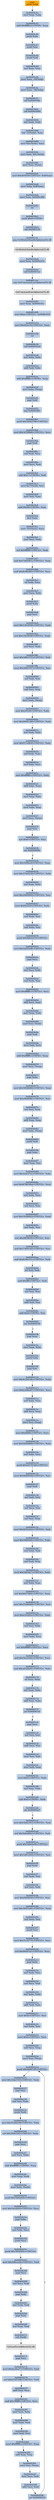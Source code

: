 digraph G {
node[shape=rectangle,style=filled,fillcolor=lightsteelblue,color=lightsteelblue]
bgcolor="transparent"
a0x00409c40pushl_ebp[label="start\npushl %ebp",fillcolor="orange",color="lightgrey"];
a0x00409c41movl_esp_ebp[label="0x00409c41\nmovl %esp, %ebp"];
a0x00409c43addl_0xffffffc4UINT8_esp[label="0x00409c43\naddl $0xffffffc4<UINT8>, %esp"];
a0x00409c46pushl_ebx[label="0x00409c46\npushl %ebx"];
a0x00409c47pushl_esi[label="0x00409c47\npushl %esi"];
a0x00409c48pushl_edi[label="0x00409c48\npushl %edi"];
a0x00409c49xorl_eax_eax[label="0x00409c49\nxorl %eax, %eax"];
a0x00409c4bmovl_eax__16ebp_[label="0x00409c4b\nmovl %eax, -16(%ebp)"];
a0x00409c4emovl_eax__36ebp_[label="0x00409c4e\nmovl %eax, -36(%ebp)"];
a0x00409c51call_0x004030dc[label="0x00409c51\ncall 0x004030dc"];
a0x004030dccall_0x00403094[label="0x004030dc\ncall 0x00403094"];
a0x00403094xorl_edx_edx[label="0x00403094\nxorl %edx, %edx"];
a0x00403096leal__12ebp__eax[label="0x00403096\nleal -12(%ebp), %eax"];
a0x00403099movl_fs_edx__ecx[label="0x00403099\nmovl %fs:(%edx), %ecx"];
a0x0040309cmovl_eax_fs_edx_[label="0x0040309c\nmovl %eax, %fs:(%edx)"];
a0x0040309fmovl_ecx_eax_[label="0x0040309f\nmovl %ecx, (%eax)"];
a0x004030a1movl_0x403018UINT32_0x4eax_[label="0x004030a1\nmovl $0x403018<UINT32>, 0x4(%eax)"];
a0x004030a8movl_ebp_0x8eax_[label="0x004030a8\nmovl %ebp, 0x8(%eax)"];
a0x004030abmovl_eax_0x0040c488[label="0x004030ab\nmovl %eax, 0x0040c488"];
a0x004030b1ret[label="0x004030b1\nret"];
a0x004030e1pushl_0x0UINT8[label="0x004030e1\npushl $0x0<UINT8>"];
a0x004030e3call_0x004011fc[label="0x004030e3\ncall 0x004011fc"];
a0x004011fcjmp_GetModuleHandleA_kernel32_dll[label="0x004011fc\njmp GetModuleHandleA@kernel32.dll"];
GetModuleHandleA_kernel32_dll[label="GetModuleHandleA@kernel32.dll",fillcolor="lightgrey",color="lightgrey"];
a0x004030e8movl_eax_0x0040c014[label="0x004030e8\nmovl %eax, 0x0040c014"];
a0x004030eecall_0x004011ec[label="0x004030ee\ncall 0x004011ec"];
a0x004011ecjmp_GetCommandLineA_kernel32_dll[label="0x004011ec\njmp GetCommandLineA@kernel32.dll"];
GetCommandLineA_kernel32_dll[label="GetCommandLineA@kernel32.dll",fillcolor="lightgrey",color="lightgrey"];
a0x004030f3movl_eax_0x0040c01c[label="0x004030f3\nmovl %eax, 0x0040c01c"];
a0x004030f9movl_0xaUINT32_0x0040c018[label="0x004030f9\nmovl $0xa<UINT32>, 0x0040c018"];
a0x00403103movl_0x402e34UINT32_eax[label="0x00403103\nmovl $0x402e34<UINT32>, %eax"];
a0x00403108ret[label="0x00403108\nret"];
a0x00409c56call_0x004042e8[label="0x00409c56\ncall 0x004042e8"];
a0x004042e8xorl_ebx_ebx[label="0x004042e8\nxorl %ebx, %ebx"];
a0x004042eaaddl_edi_ebx[label="0x004042ea\naddl %edi, %ebx"];
a0x004042ecaddl_0xfffffffcUINT8_esp[label="0x004042ec\naddl $0xfffffffc<UINT8>, %esp"];
a0x004042efmovl_ebx_esp_[label="0x004042ef\nmovl %ebx, (%esp)"];
a0x004042f2popl_edi[label="0x004042f2\npopl %edi"];
a0x004042f3jmp_0x00403fb1[label="0x004042f3\njmp 0x00403fb1"];
a0x00403fb1pushl_0x3d302706UINT32[label="0x00403fb1\npushl $0x3d302706<UINT32>"];
a0x00403fb6movl_0x3d70f686UINT32_ecx[label="0x00403fb6\nmovl $0x3d70f686<UINT32>, %ecx"];
a0x00403fbbpopl_edi[label="0x00403fbb\npopl %edi"];
a0x00403fbcxorl_edi_ecx[label="0x00403fbc\nxorl %edi, %ecx"];
a0x00403fbemovl_ecx_edi[label="0x00403fbe\nmovl %ecx, %edi"];
a0x00403fc0subl_0x17UINT8_edi[label="0x00403fc0\nsubl $0x17<UINT8>, %edi"];
a0x00403fc3movl_0x17edi__esi[label="0x00403fc3\nmovl 0x17(%edi), %esi"];
a0x00403fc6movl_esi_eax[label="0x00403fc6\nmovl %esi, %eax"];
a0x00403fc8addl_0x66UINT8_eax[label="0x00403fc8\naddl $0x66<UINT8>, %eax"];
a0x00403fcbdecl_eax[label="0x00403fcb\ndecl %eax"];
a0x00403fccmovl__101eax__ecx[label="0x00403fcc\nmovl -101(%eax), %ecx"];
a0x00403fcfmovl_ecx_edx[label="0x00403fcf\nmovl %ecx, %edx"];
a0x00403fd1xorl_0xffffffffUINT32_edx[label="0x00403fd1\nxorl $0xffffffff<UINT32>, %edx"];
a0x00403fd7andl_0x7369397cUINT32_edx[label="0x00403fd7\nandl $0x7369397c<UINT32>, %edx"];
a0x00403fddandl_0x8c96c683UINT32_ecx[label="0x00403fdd\nandl $0x8c96c683<UINT32>, %ecx"];
a0x00403fe3orl_edx_ecx[label="0x00403fe3\norl %edx, %ecx"];
a0x00403fe5movl_ecx_ebx[label="0x00403fe5\nmovl %ecx, %ebx"];
a0x00403fe7pushl_ebx[label="0x00403fe7\npushl %ebx"];
a0x00403fe8popl_ecx[label="0x00403fe8\npopl %ecx"];
a0x00403fe9movl_0x13b1f058UINT32_edx[label="0x00403fe9\nmovl $0x13b1f058<UINT32>, %edx"];
a0x00403feexorl_0x13b1f058UINT32_edx[label="0x00403fee\nxorl $0x13b1f058<UINT32>, %edx"];
a0x00403ff4xorl_ecx_edx[label="0x00403ff4\nxorl %ecx, %edx"];
a0x00403ff6movl_0x3d8237f3UINT32_edi[label="0x00403ff6\nmovl $0x3d8237f3<UINT32>, %edi"];
a0x00403ffbmovl_0x3d8237f7UINT32_esi[label="0x00403ffb\nmovl $0x3d8237f7<UINT32>, %esi"];
a0x00404000xorl_edi_esi[label="0x00404000\nxorl %edi, %esi"];
a0x00404002subl_esi_esp[label="0x00404002\nsubl %esi, %esp"];
a0x00404004movl_edx_esp_[label="0x00404004\nmovl %edx, (%esp)"];
a0x00404007movl_0x20140UINT32_ebx[label="0x00404007\nmovl $0x20140<UINT32>, %ebx"];
a0x0040400cmovl_0x69401c88UINT32_edx[label="0x0040400c\nmovl $0x69401c88<UINT32>, %edx"];
a0x00404011xorl_edx_ebx[label="0x00404011\nxorl %edx, %ebx"];
a0x00404013movl_0x917edb3fUINT32_edx[label="0x00404013\nmovl $0x917edb3f<UINT32>, %edx"];
a0x00404018xorl_edx_ebx[label="0x00404018\nxorl %edx, %ebx"];
a0x0040401axorl_ebx_ecx[label="0x0040401a\nxorl %ebx, %ecx"];
a0x0040401cmovl_0xfffffffcUINT32_ebx[label="0x0040401c\nmovl $0xfffffffc<UINT32>, %ebx"];
a0x00404021addl_ebx_esp[label="0x00404021\naddl %ebx, %esp"];
a0x00404023movl_esp_ebx[label="0x00404023\nmovl %esp, %ebx"];
a0x00404025movl_ebx_eax[label="0x00404025\nmovl %ebx, %eax"];
a0x00404027movl_ecx_eax_[label="0x00404027\nmovl %ecx, (%eax)"];
a0x00404029popl_esi[label="0x00404029\npopl %esi"];
a0x0040402axorl_0x0UINT32_esi[label="0x0040402a\nxorl $0x0<UINT32>, %esi"];
a0x00404030jne_0x0040406a[label="0x00404030\njne 0x0040406a"];
a0x00404036movl_0x3289cedUINT32_eax[label="0x00404036\nmovl $0x3289ced<UINT32>, %eax"];
a0x0040403bmovl_0x374e0258UINT32_ebx[label="0x0040403b\nmovl $0x374e0258<UINT32>, %ebx"];
a0x00404040xorl_eax_ebx[label="0x00404040\nxorl %eax, %ebx"];
a0x00404042movl_0x24000002UINT32_esi[label="0x00404042\nmovl $0x24000002<UINT32>, %esi"];
a0x00404047movl_0xf5e250UINT32_edx[label="0x00404047\nmovl $0xf5e250<UINT32>, %edx"];
a0x0040404cxorl_edx_esi[label="0x0040404c\nxorl %edx, %esi"];
a0x0040404exorl_ebx_esi[label="0x0040404e\nxorl %ebx, %esi"];
a0x00404050pushl_0x4db3221fUINT32[label="0x00404050\npushl $0x4db3221f<UINT32>"];
a0x00404055movl_0x5d205ef8UINT32_edx[label="0x00404055\nmovl $0x5d205ef8<UINT32>, %edx"];
a0x0040405apopl_ecx[label="0x0040405a\npopl %ecx"];
a0x0040405bxorl_ecx_edx[label="0x0040405b\nxorl %ecx, %edx"];
a0x0040405dxorl_edx_esi[label="0x0040405d\nxorl %edx, %esi"];
a0x0040405fmovl_0xfffffffcUINT32_ecx[label="0x0040405f\nmovl $0xfffffffc<UINT32>, %ecx"];
a0x00404064addl_ecx_esp[label="0x00404064\naddl %ecx, %esp"];
a0x00404066movl_esp_edx[label="0x00404066\nmovl %esp, %edx"];
a0x00404068movl_esi_edx_[label="0x00404068\nmovl %esi, (%edx)"];
a0x0040406apopl_edi[label="0x0040406a\npopl %edi"];
a0x0040406bmovl_edi_ecx[label="0x0040406b\nmovl %edi, %ecx"];
a0x0040406daddl_0xfffffffcUINT8_esp[label="0x0040406d\naddl $0xfffffffc<UINT8>, %esp"];
a0x00404070movl_ecx_esp_[label="0x00404070\nmovl %ecx, (%esp)"];
a0x00404073popl_ebx[label="0x00404073\npopl %ebx"];
a0x00404074movl_0x10926690UINT32_eax[label="0x00404074\nmovl $0x10926690<UINT32>, %eax"];
a0x00404079movl_0xef6d996cUINT32_esi[label="0x00404079\nmovl $0xef6d996c<UINT32>, %esi"];
a0x0040407exorl_esi_eax[label="0x0040407e\nxorl %esi, %eax"];
a0x00404080addl_eax_esp[label="0x00404080\naddl %eax, %esp"];
a0x00404082movl_ebx_esp_[label="0x00404082\nmovl %ebx, (%esp)"];
a0x00404085pushl_edi[label="0x00404085\npushl %edi"];
a0x00404086popl_eax[label="0x00404086\npopl %eax"];
a0x00404087movl_eax_esi[label="0x00404087\nmovl %eax, %esi"];
a0x00404089movl_0x2edc27a1UINT32_ebx[label="0x00404089\nmovl $0x2edc27a1<UINT32>, %ebx"];
a0x0040408emovl_0x878b54bdUINT32_ecx[label="0x0040408e\nmovl $0x878b54bd<UINT32>, %ecx"];
a0x00404093xorl_ebx_ecx[label="0x00404093\nxorl %ebx, %ecx"];
a0x00404095xorl_ecx_esi[label="0x00404095\nxorl %ecx, %esi"];
a0x00404097movl_0x195b84cbUINT32_edx[label="0x00404097\nmovl $0x195b84cb<UINT32>, %edx"];
a0x0040409cxorl_edx_esi[label="0x0040409c\nxorl %edx, %esi"];
a0x0040409exorl_0x4ff30828UINT32_esi[label="0x0040409e\nxorl $0x4ff30828<UINT32>, %esi"];
a0x004040a4andl_0x73691c83UINT32_esi[label="0x004040a4\nandl $0x73691c83<UINT32>, %esi"];
a0x004040aaandl_0x8c96e37cUINT32_edi[label="0x004040aa\nandl $0x8c96e37c<UINT32>, %edi"];
a0x004040b0orl_esi_edi[label="0x004040b0\norl %esi, %edi"];
a0x004040b2andl_0xffffUINT32_edi[label="0x004040b2\nandl $0xffff<UINT32>, %edi"];
a0x004040b8xorl_esi_esi[label="0x004040b8\nxorl %esi, %esi"];
a0x004040baaddl_edi_esi[label="0x004040ba\naddl %edi, %esi"];
a0x004040bcaddl_0x0UINT8_esi[label="0x004040bc\naddl $0x0<UINT8>, %esi"];
a0x004040bfjne_0x0040410b[label="0x004040bf\njne 0x0040410b"];
a0x0040410bpopl_eax[label="0x0040410b\npopl %eax"];
a0x0040410cmovl_eax_ebx[label="0x0040410c\nmovl %eax, %ebx"];
a0x0040410epushl_ebx[label="0x0040410e\npushl %ebx"];
a0x0040410fpopl_esi[label="0x0040410f\npopl %esi"];
a0x00404110movl_0x4c2b416bUINT32_ebx[label="0x00404110\nmovl $0x4c2b416b<UINT32>, %ebx"];
a0x00404115movl_0xb3d4be97UINT32_ecx[label="0x00404115\nmovl $0xb3d4be97<UINT32>, %ecx"];
a0x0040411axorl_ebx_ecx[label="0x0040411a\nxorl %ebx, %ecx"];
a0x0040411caddl_ecx_esp[label="0x0040411c\naddl %ecx, %esp"];
a0x0040411emovl_esi_esp_[label="0x0040411e\nmovl %esi, (%esp)"];
a0x00404121movl_0xb80f0UINT32_ecx[label="0x00404121\nmovl $0xb80f0<UINT32>, %ecx"];
a0x00404126movl_0x50000800UINT32_ebx[label="0x00404126\nmovl $0x50000800<UINT32>, %ebx"];
a0x0040412bxorl_ebx_ecx[label="0x0040412b\nxorl %ebx, %ecx"];
a0x0040412dpushl_0xe017014dUINT32[label="0x0040412d\npushl $0xe017014d<UINT32>"];
a0x00404132movl_0x6bf0959dUINT32_esi[label="0x00404132\nmovl $0x6bf0959d<UINT32>, %esi"];
a0x00404137popl_edi[label="0x00404137\npopl %edi"];
a0x00404138xorl_edi_esi[label="0x00404138\nxorl %edi, %esi"];
a0x0040413axorl_ecx_esi[label="0x0040413a\nxorl %ecx, %esi"];
a0x0040413cxorl_esi_eax[label="0x0040413c\nxorl %esi, %eax"];
a0x0040413emovl_0x4030c832UINT32_edi[label="0x0040413e\nmovl $0x4030c832<UINT32>, %edi"];
a0x00404143movl_0x5880448UINT32_ebx[label="0x00404143\nmovl $0x5880448<UINT32>, %ebx"];
a0x00404148xorl_ebx_edi[label="0x00404148\nxorl %ebx, %edi"];
a0x0040414axorl_edi_eax[label="0x0040414a\nxorl %edi, %eax"];
a0x0040414cmovl_0x5d65dc7UINT32_ebx[label="0x0040414c\nmovl $0x5d65dc7<UINT32>, %ebx"];
a0x00404151xorl_ebx_eax[label="0x00404151\nxorl %ebx, %eax"];
a0x00404153xorl_0x6b073fb4UINT32_eax[label="0x00404153\nxorl $0x6b073fb4<UINT32>, %eax"];
a0x00404159movl_0x55d40dd0UINT32_esi[label="0x00404159\nmovl $0x55d40dd0<UINT32>, %esi"];
a0x0040415emovl_0xe16282eUINT32_ebx[label="0x0040415e\nmovl $0xe16282e<UINT32>, %ebx"];
a0x00404163xorl_esi_ebx[label="0x00404163\nxorl %esi, %ebx"];
a0x00404165movl_ebx_ecx[label="0x00404165\nmovl %ebx, %ecx"];
a0x00404167xorl_0xffffffffUINT32_ecx[label="0x00404167\nxorl $0xffffffff<UINT32>, %ecx"];
a0x0040416dandl_0x5bc225feUINT32_ecx[label="0x0040416d\nandl $0x5bc225fe<UINT32>, %ecx"];
a0x00404173andl_0xa43dda01UINT32_ebx[label="0x00404173\nandl $0xa43dda01<UINT32>, %ebx"];
a0x00404179orl_ecx_ebx[label="0x00404179\norl %ecx, %ebx"];
a0x0040417bxorl_eax_ebx[label="0x0040417b\nxorl %eax, %ebx"];
a0x0040417daddl_eax_ebx[label="0x0040417d\naddl %eax, %ebx"];
a0x0040417fjne_0x004041c8[label="0x0040417f\njne 0x004041c8"];
a0x004041c8popl_ecx[label="0x004041c8\npopl %ecx"];
a0x004041c9xorl_esi_esi[label="0x004041c9\nxorl %esi, %esi"];
a0x004041cbaddl_ecx_esi[label="0x004041cb\naddl %ecx, %esi"];
a0x004041cdmovl_esi_edi[label="0x004041cd\nmovl %esi, %edi"];
a0x004041cfmovl_edi_eax[label="0x004041cf\nmovl %edi, %eax"];
a0x004041d1movl_0x0UINT32_edx[label="0x004041d1\nmovl $0x0<UINT32>, %edx"];
a0x004041d6xorl_eax_edx[label="0x004041d6\nxorl %eax, %edx"];
a0x004041d8subl_0x0UINT8_edx[label="0x004041d8\nsubl $0x0<UINT8>, %edx"];
a0x004041dbjne_0x004042e7[label="0x004041db\njne 0x004042e7"];
a0x004041e1movl_0x5b4b1912UINT32_edi[label="0x004041e1\nmovl $0x5b4b1912<UINT32>, %edi"];
a0x004041e6xorl_0x5b4a99b2UINT32_edi[label="0x004041e6\nxorl $0x5b4a99b2<UINT32>, %edi"];
a0x004041ecpushl_0x5d9e0e94UINT32[label="0x004041ec\npushl $0x5d9e0e94<UINT32>"];
a0x004041f1movl_0x5d9c2e94UINT32_esi[label="0x004041f1\nmovl $0x5d9c2e94<UINT32>, %esi"];
a0x004041f6popl_edx[label="0x004041f6\npopl %edx"];
a0x004041f7xorl_edx_esi[label="0x004041f7\nxorl %edx, %esi"];
a0x004041f9xorl_esi_edi[label="0x004041f9\nxorl %esi, %edi"];
a0x004041fbmovl_0x9928050UINT32_esi[label="0x004041fb\nmovl $0x9928050<UINT32>, %esi"];
a0x00404200movl_0x30453a81UINT32_eax[label="0x00404200\nmovl $0x30453a81<UINT32>, %eax"];
a0x00404205xorl_eax_esi[label="0x00404205\nxorl %eax, %esi"];
a0x00404207pushl_esi[label="0x00404207\npushl %esi"];
a0x00404208movl_0x31cf2775UINT32_ecx[label="0x00404208\nmovl $0x31cf2775<UINT32>, %ecx"];
a0x0040420dxorl_0x80497a5UINT32_ecx[label="0x0040420d\nxorl $0x80497a5<UINT32>, %ecx"];
a0x00404213popl_edx[label="0x00404213\npopl %edx"];
a0x00404214xorl_edx_ecx[label="0x00404214\nxorl %edx, %ecx"];
a0x00404216xorl_ecx_edi[label="0x00404216\nxorl %ecx, %edi"];
a0x00404218xorl_ebx_ebx[label="0x00404218\nxorl %ebx, %ebx"];
a0x0040421aaddl_edi_ebx[label="0x0040421a\naddl %edi, %ebx"];
a0x0040421cmovl_0x0UINT32_esi[label="0x0040421c\nmovl $0x0<UINT32>, %esi"];
a0x00404221xorl_ebx_esi[label="0x00404221\nxorl %ebx, %esi"];
a0x00404223movl_0x4UINT32_ecx[label="0x00404223\nmovl $0x4<UINT32>, %ecx"];
a0x00404228subl_ecx_esp[label="0x00404228\nsubl %ecx, %esp"];
a0x0040422amovl_esi_esp_[label="0x0040422a\nmovl %esi, (%esp)"];
a0x0040422dpushl_0x46987cf0UINT32[label="0x0040422d\npushl $0x46987cf0<UINT32>"];
a0x00404232movl_0x32ba1543UINT32_edx[label="0x00404232\nmovl $0x32ba1543<UINT32>, %edx"];
a0x00404237popl_esi[label="0x00404237\npopl %esi"];
a0x00404238xorl_esi_edx[label="0x00404238\nxorl %esi, %edx"];
a0x0040423apushl_edx[label="0x0040423a\npushl %edx"];
a0x0040423bmovl_0x55246199UINT32_ebx[label="0x0040423b\nmovl $0x55246199<UINT32>, %ebx"];
a0x00404240xorl_0x3fd43195UINT32_ebx[label="0x00404240\nxorl $0x3fd43195<UINT32>, %ebx"];
a0x00404246popl_ecx[label="0x00404246\npopl %ecx"];
a0x00404247xorl_ecx_ebx[label="0x00404247\nxorl %ecx, %ebx"];
a0x00404249addl_0xfffffffcUINT8_esp[label="0x00404249\naddl $0xfffffffc<UINT8>, %esp"];
a0x0040424cmovl_esp_edx[label="0x0040424c\nmovl %esp, %edx"];
a0x0040424emovl_ebx_edx_[label="0x0040424e\nmovl %ebx, (%edx)"];
a0x00404250pushl_0x7fd0a4d5UINT32[label="0x00404250\npushl $0x7fd0a4d5<UINT32>"];
a0x00404255movl_0x54caf620UINT32_ecx[label="0x00404255\nmovl $0x54caf620<UINT32>, %ecx"];
a0x0040425apopl_ebx[label="0x0040425a\npopl %ebx"];
a0x0040425bxorl_ebx_ecx[label="0x0040425b\nxorl %ebx, %ecx"];
a0x0040425dpushl_ecx[label="0x0040425d\npushl %ecx"];
a0x0040425epushl_0x7804585cUINT32[label="0x0040425e\npushl $0x7804585c<UINT32>"];
a0x00404263movl_0x4d8ce2deUINT32_edi[label="0x00404263\nmovl $0x4d8ce2de<UINT32>, %edi"];
a0x00404268popl_ecx[label="0x00404268\npopl %ecx"];
a0x00404269xorl_ecx_edi[label="0x00404269\nxorl %ecx, %edi"];
a0x0040426bpopl_edx[label="0x0040426b\npopl %edx"];
a0x0040426cxorl_edx_edi[label="0x0040426c\nxorl %edx, %edi"];
a0x0040426epopl_eax[label="0x0040426e\npopl %eax"];
a0x0040426fxorl_eax_edi[label="0x0040426f\nxorl %eax, %edi"];
a0x00404271call_edi_[label="0x00404271\ncall (%edi)"];
GetLastError_kernel32_dll[label="GetLastError@kernel32.dll",fillcolor="lightgrey",color="lightgrey"];
a0x00404273popl_ecx[label="0x00404273\npopl %ecx"];
a0x00404274movl_0x4cc0ea77UINT32_edi[label="0x00404274\nmovl $0x4cc0ea77<UINT32>, %edi"];
a0x00404279xorl_0xb33f1588UINT32_edi[label="0x00404279\nxorl $0xb33f1588<UINT32>, %edi"];
a0x0040427faddl_edi_ecx[label="0x0040427f\naddl %edi, %ecx"];
a0x00404281andl_0x7fffffffUINT32_ecx[label="0x00404281\nandl $0x7fffffff<UINT32>, %ecx"];
a0x00404287movl_ecx_ebx[label="0x00404287\nmovl %ecx, %ebx"];
a0x00404289movl_ebx_edi[label="0x00404289\nmovl %ebx, %edi"];
a0x0040428bmovl_edi_esi[label="0x0040428b\nmovl %edi, %esi"];
a0x0040428dmovl_0xfffffffcUINT32_eax[label="0x0040428d\nmovl $0xfffffffc<UINT32>, %eax"];
a0x00404292addl_eax_esp[label="0x00404292\naddl %eax, %esp"];
a0x00404294movl_esi_esp_[label="0x00404294\nmovl %esi, (%esp)"];
a0x00404297movl_ecx_edi[label="0x00404297\nmovl %ecx, %edi"];
a0x00404299addl_ecx_edi[label="0x00404299\naddl %ecx, %edi"];
a0x0040429bjne_0x0040422d[label="0x0040429b\njne 0x0040422d"];
a0x00409c40pushl_ebp -> a0x00409c41movl_esp_ebp [color="#000000"];
a0x00409c41movl_esp_ebp -> a0x00409c43addl_0xffffffc4UINT8_esp [color="#000000"];
a0x00409c43addl_0xffffffc4UINT8_esp -> a0x00409c46pushl_ebx [color="#000000"];
a0x00409c46pushl_ebx -> a0x00409c47pushl_esi [color="#000000"];
a0x00409c47pushl_esi -> a0x00409c48pushl_edi [color="#000000"];
a0x00409c48pushl_edi -> a0x00409c49xorl_eax_eax [color="#000000"];
a0x00409c49xorl_eax_eax -> a0x00409c4bmovl_eax__16ebp_ [color="#000000"];
a0x00409c4bmovl_eax__16ebp_ -> a0x00409c4emovl_eax__36ebp_ [color="#000000"];
a0x00409c4emovl_eax__36ebp_ -> a0x00409c51call_0x004030dc [color="#000000"];
a0x00409c51call_0x004030dc -> a0x004030dccall_0x00403094 [color="#000000"];
a0x004030dccall_0x00403094 -> a0x00403094xorl_edx_edx [color="#000000"];
a0x00403094xorl_edx_edx -> a0x00403096leal__12ebp__eax [color="#000000"];
a0x00403096leal__12ebp__eax -> a0x00403099movl_fs_edx__ecx [color="#000000"];
a0x00403099movl_fs_edx__ecx -> a0x0040309cmovl_eax_fs_edx_ [color="#000000"];
a0x0040309cmovl_eax_fs_edx_ -> a0x0040309fmovl_ecx_eax_ [color="#000000"];
a0x0040309fmovl_ecx_eax_ -> a0x004030a1movl_0x403018UINT32_0x4eax_ [color="#000000"];
a0x004030a1movl_0x403018UINT32_0x4eax_ -> a0x004030a8movl_ebp_0x8eax_ [color="#000000"];
a0x004030a8movl_ebp_0x8eax_ -> a0x004030abmovl_eax_0x0040c488 [color="#000000"];
a0x004030abmovl_eax_0x0040c488 -> a0x004030b1ret [color="#000000"];
a0x004030b1ret -> a0x004030e1pushl_0x0UINT8 [color="#000000"];
a0x004030e1pushl_0x0UINT8 -> a0x004030e3call_0x004011fc [color="#000000"];
a0x004030e3call_0x004011fc -> a0x004011fcjmp_GetModuleHandleA_kernel32_dll [color="#000000"];
a0x004011fcjmp_GetModuleHandleA_kernel32_dll -> GetModuleHandleA_kernel32_dll [color="#000000"];
GetModuleHandleA_kernel32_dll -> a0x004030e8movl_eax_0x0040c014 [color="#000000"];
a0x004030e8movl_eax_0x0040c014 -> a0x004030eecall_0x004011ec [color="#000000"];
a0x004030eecall_0x004011ec -> a0x004011ecjmp_GetCommandLineA_kernel32_dll [color="#000000"];
a0x004011ecjmp_GetCommandLineA_kernel32_dll -> GetCommandLineA_kernel32_dll [color="#000000"];
GetCommandLineA_kernel32_dll -> a0x004030f3movl_eax_0x0040c01c [color="#000000"];
a0x004030f3movl_eax_0x0040c01c -> a0x004030f9movl_0xaUINT32_0x0040c018 [color="#000000"];
a0x004030f9movl_0xaUINT32_0x0040c018 -> a0x00403103movl_0x402e34UINT32_eax [color="#000000"];
a0x00403103movl_0x402e34UINT32_eax -> a0x00403108ret [color="#000000"];
a0x00403108ret -> a0x00409c56call_0x004042e8 [color="#000000"];
a0x00409c56call_0x004042e8 -> a0x004042e8xorl_ebx_ebx [color="#000000"];
a0x004042e8xorl_ebx_ebx -> a0x004042eaaddl_edi_ebx [color="#000000"];
a0x004042eaaddl_edi_ebx -> a0x004042ecaddl_0xfffffffcUINT8_esp [color="#000000"];
a0x004042ecaddl_0xfffffffcUINT8_esp -> a0x004042efmovl_ebx_esp_ [color="#000000"];
a0x004042efmovl_ebx_esp_ -> a0x004042f2popl_edi [color="#000000"];
a0x004042f2popl_edi -> a0x004042f3jmp_0x00403fb1 [color="#000000"];
a0x004042f3jmp_0x00403fb1 -> a0x00403fb1pushl_0x3d302706UINT32 [color="#000000"];
a0x00403fb1pushl_0x3d302706UINT32 -> a0x00403fb6movl_0x3d70f686UINT32_ecx [color="#000000"];
a0x00403fb6movl_0x3d70f686UINT32_ecx -> a0x00403fbbpopl_edi [color="#000000"];
a0x00403fbbpopl_edi -> a0x00403fbcxorl_edi_ecx [color="#000000"];
a0x00403fbcxorl_edi_ecx -> a0x00403fbemovl_ecx_edi [color="#000000"];
a0x00403fbemovl_ecx_edi -> a0x00403fc0subl_0x17UINT8_edi [color="#000000"];
a0x00403fc0subl_0x17UINT8_edi -> a0x00403fc3movl_0x17edi__esi [color="#000000"];
a0x00403fc3movl_0x17edi__esi -> a0x00403fc6movl_esi_eax [color="#000000"];
a0x00403fc6movl_esi_eax -> a0x00403fc8addl_0x66UINT8_eax [color="#000000"];
a0x00403fc8addl_0x66UINT8_eax -> a0x00403fcbdecl_eax [color="#000000"];
a0x00403fcbdecl_eax -> a0x00403fccmovl__101eax__ecx [color="#000000"];
a0x00403fccmovl__101eax__ecx -> a0x00403fcfmovl_ecx_edx [color="#000000"];
a0x00403fcfmovl_ecx_edx -> a0x00403fd1xorl_0xffffffffUINT32_edx [color="#000000"];
a0x00403fd1xorl_0xffffffffUINT32_edx -> a0x00403fd7andl_0x7369397cUINT32_edx [color="#000000"];
a0x00403fd7andl_0x7369397cUINT32_edx -> a0x00403fddandl_0x8c96c683UINT32_ecx [color="#000000"];
a0x00403fddandl_0x8c96c683UINT32_ecx -> a0x00403fe3orl_edx_ecx [color="#000000"];
a0x00403fe3orl_edx_ecx -> a0x00403fe5movl_ecx_ebx [color="#000000"];
a0x00403fe5movl_ecx_ebx -> a0x00403fe7pushl_ebx [color="#000000"];
a0x00403fe7pushl_ebx -> a0x00403fe8popl_ecx [color="#000000"];
a0x00403fe8popl_ecx -> a0x00403fe9movl_0x13b1f058UINT32_edx [color="#000000"];
a0x00403fe9movl_0x13b1f058UINT32_edx -> a0x00403feexorl_0x13b1f058UINT32_edx [color="#000000"];
a0x00403feexorl_0x13b1f058UINT32_edx -> a0x00403ff4xorl_ecx_edx [color="#000000"];
a0x00403ff4xorl_ecx_edx -> a0x00403ff6movl_0x3d8237f3UINT32_edi [color="#000000"];
a0x00403ff6movl_0x3d8237f3UINT32_edi -> a0x00403ffbmovl_0x3d8237f7UINT32_esi [color="#000000"];
a0x00403ffbmovl_0x3d8237f7UINT32_esi -> a0x00404000xorl_edi_esi [color="#000000"];
a0x00404000xorl_edi_esi -> a0x00404002subl_esi_esp [color="#000000"];
a0x00404002subl_esi_esp -> a0x00404004movl_edx_esp_ [color="#000000"];
a0x00404004movl_edx_esp_ -> a0x00404007movl_0x20140UINT32_ebx [color="#000000"];
a0x00404007movl_0x20140UINT32_ebx -> a0x0040400cmovl_0x69401c88UINT32_edx [color="#000000"];
a0x0040400cmovl_0x69401c88UINT32_edx -> a0x00404011xorl_edx_ebx [color="#000000"];
a0x00404011xorl_edx_ebx -> a0x00404013movl_0x917edb3fUINT32_edx [color="#000000"];
a0x00404013movl_0x917edb3fUINT32_edx -> a0x00404018xorl_edx_ebx [color="#000000"];
a0x00404018xorl_edx_ebx -> a0x0040401axorl_ebx_ecx [color="#000000"];
a0x0040401axorl_ebx_ecx -> a0x0040401cmovl_0xfffffffcUINT32_ebx [color="#000000"];
a0x0040401cmovl_0xfffffffcUINT32_ebx -> a0x00404021addl_ebx_esp [color="#000000"];
a0x00404021addl_ebx_esp -> a0x00404023movl_esp_ebx [color="#000000"];
a0x00404023movl_esp_ebx -> a0x00404025movl_ebx_eax [color="#000000"];
a0x00404025movl_ebx_eax -> a0x00404027movl_ecx_eax_ [color="#000000"];
a0x00404027movl_ecx_eax_ -> a0x00404029popl_esi [color="#000000"];
a0x00404029popl_esi -> a0x0040402axorl_0x0UINT32_esi [color="#000000"];
a0x0040402axorl_0x0UINT32_esi -> a0x00404030jne_0x0040406a [color="#000000"];
a0x00404030jne_0x0040406a -> a0x00404036movl_0x3289cedUINT32_eax [color="#000000",label="F"];
a0x00404036movl_0x3289cedUINT32_eax -> a0x0040403bmovl_0x374e0258UINT32_ebx [color="#000000"];
a0x0040403bmovl_0x374e0258UINT32_ebx -> a0x00404040xorl_eax_ebx [color="#000000"];
a0x00404040xorl_eax_ebx -> a0x00404042movl_0x24000002UINT32_esi [color="#000000"];
a0x00404042movl_0x24000002UINT32_esi -> a0x00404047movl_0xf5e250UINT32_edx [color="#000000"];
a0x00404047movl_0xf5e250UINT32_edx -> a0x0040404cxorl_edx_esi [color="#000000"];
a0x0040404cxorl_edx_esi -> a0x0040404exorl_ebx_esi [color="#000000"];
a0x0040404exorl_ebx_esi -> a0x00404050pushl_0x4db3221fUINT32 [color="#000000"];
a0x00404050pushl_0x4db3221fUINT32 -> a0x00404055movl_0x5d205ef8UINT32_edx [color="#000000"];
a0x00404055movl_0x5d205ef8UINT32_edx -> a0x0040405apopl_ecx [color="#000000"];
a0x0040405apopl_ecx -> a0x0040405bxorl_ecx_edx [color="#000000"];
a0x0040405bxorl_ecx_edx -> a0x0040405dxorl_edx_esi [color="#000000"];
a0x0040405dxorl_edx_esi -> a0x0040405fmovl_0xfffffffcUINT32_ecx [color="#000000"];
a0x0040405fmovl_0xfffffffcUINT32_ecx -> a0x00404064addl_ecx_esp [color="#000000"];
a0x00404064addl_ecx_esp -> a0x00404066movl_esp_edx [color="#000000"];
a0x00404066movl_esp_edx -> a0x00404068movl_esi_edx_ [color="#000000"];
a0x00404068movl_esi_edx_ -> a0x0040406apopl_edi [color="#000000"];
a0x0040406apopl_edi -> a0x0040406bmovl_edi_ecx [color="#000000"];
a0x0040406bmovl_edi_ecx -> a0x0040406daddl_0xfffffffcUINT8_esp [color="#000000"];
a0x0040406daddl_0xfffffffcUINT8_esp -> a0x00404070movl_ecx_esp_ [color="#000000"];
a0x00404070movl_ecx_esp_ -> a0x00404073popl_ebx [color="#000000"];
a0x00404073popl_ebx -> a0x00404074movl_0x10926690UINT32_eax [color="#000000"];
a0x00404074movl_0x10926690UINT32_eax -> a0x00404079movl_0xef6d996cUINT32_esi [color="#000000"];
a0x00404079movl_0xef6d996cUINT32_esi -> a0x0040407exorl_esi_eax [color="#000000"];
a0x0040407exorl_esi_eax -> a0x00404080addl_eax_esp [color="#000000"];
a0x00404080addl_eax_esp -> a0x00404082movl_ebx_esp_ [color="#000000"];
a0x00404082movl_ebx_esp_ -> a0x00404085pushl_edi [color="#000000"];
a0x00404085pushl_edi -> a0x00404086popl_eax [color="#000000"];
a0x00404086popl_eax -> a0x00404087movl_eax_esi [color="#000000"];
a0x00404087movl_eax_esi -> a0x00404089movl_0x2edc27a1UINT32_ebx [color="#000000"];
a0x00404089movl_0x2edc27a1UINT32_ebx -> a0x0040408emovl_0x878b54bdUINT32_ecx [color="#000000"];
a0x0040408emovl_0x878b54bdUINT32_ecx -> a0x00404093xorl_ebx_ecx [color="#000000"];
a0x00404093xorl_ebx_ecx -> a0x00404095xorl_ecx_esi [color="#000000"];
a0x00404095xorl_ecx_esi -> a0x00404097movl_0x195b84cbUINT32_edx [color="#000000"];
a0x00404097movl_0x195b84cbUINT32_edx -> a0x0040409cxorl_edx_esi [color="#000000"];
a0x0040409cxorl_edx_esi -> a0x0040409exorl_0x4ff30828UINT32_esi [color="#000000"];
a0x0040409exorl_0x4ff30828UINT32_esi -> a0x004040a4andl_0x73691c83UINT32_esi [color="#000000"];
a0x004040a4andl_0x73691c83UINT32_esi -> a0x004040aaandl_0x8c96e37cUINT32_edi [color="#000000"];
a0x004040aaandl_0x8c96e37cUINT32_edi -> a0x004040b0orl_esi_edi [color="#000000"];
a0x004040b0orl_esi_edi -> a0x004040b2andl_0xffffUINT32_edi [color="#000000"];
a0x004040b2andl_0xffffUINT32_edi -> a0x004040b8xorl_esi_esi [color="#000000"];
a0x004040b8xorl_esi_esi -> a0x004040baaddl_edi_esi [color="#000000"];
a0x004040baaddl_edi_esi -> a0x004040bcaddl_0x0UINT8_esi [color="#000000"];
a0x004040bcaddl_0x0UINT8_esi -> a0x004040bfjne_0x0040410b [color="#000000"];
a0x004040bfjne_0x0040410b -> a0x0040410bpopl_eax [color="#000000",label="T"];
a0x0040410bpopl_eax -> a0x0040410cmovl_eax_ebx [color="#000000"];
a0x0040410cmovl_eax_ebx -> a0x0040410epushl_ebx [color="#000000"];
a0x0040410epushl_ebx -> a0x0040410fpopl_esi [color="#000000"];
a0x0040410fpopl_esi -> a0x00404110movl_0x4c2b416bUINT32_ebx [color="#000000"];
a0x00404110movl_0x4c2b416bUINT32_ebx -> a0x00404115movl_0xb3d4be97UINT32_ecx [color="#000000"];
a0x00404115movl_0xb3d4be97UINT32_ecx -> a0x0040411axorl_ebx_ecx [color="#000000"];
a0x0040411axorl_ebx_ecx -> a0x0040411caddl_ecx_esp [color="#000000"];
a0x0040411caddl_ecx_esp -> a0x0040411emovl_esi_esp_ [color="#000000"];
a0x0040411emovl_esi_esp_ -> a0x00404121movl_0xb80f0UINT32_ecx [color="#000000"];
a0x00404121movl_0xb80f0UINT32_ecx -> a0x00404126movl_0x50000800UINT32_ebx [color="#000000"];
a0x00404126movl_0x50000800UINT32_ebx -> a0x0040412bxorl_ebx_ecx [color="#000000"];
a0x0040412bxorl_ebx_ecx -> a0x0040412dpushl_0xe017014dUINT32 [color="#000000"];
a0x0040412dpushl_0xe017014dUINT32 -> a0x00404132movl_0x6bf0959dUINT32_esi [color="#000000"];
a0x00404132movl_0x6bf0959dUINT32_esi -> a0x00404137popl_edi [color="#000000"];
a0x00404137popl_edi -> a0x00404138xorl_edi_esi [color="#000000"];
a0x00404138xorl_edi_esi -> a0x0040413axorl_ecx_esi [color="#000000"];
a0x0040413axorl_ecx_esi -> a0x0040413cxorl_esi_eax [color="#000000"];
a0x0040413cxorl_esi_eax -> a0x0040413emovl_0x4030c832UINT32_edi [color="#000000"];
a0x0040413emovl_0x4030c832UINT32_edi -> a0x00404143movl_0x5880448UINT32_ebx [color="#000000"];
a0x00404143movl_0x5880448UINT32_ebx -> a0x00404148xorl_ebx_edi [color="#000000"];
a0x00404148xorl_ebx_edi -> a0x0040414axorl_edi_eax [color="#000000"];
a0x0040414axorl_edi_eax -> a0x0040414cmovl_0x5d65dc7UINT32_ebx [color="#000000"];
a0x0040414cmovl_0x5d65dc7UINT32_ebx -> a0x00404151xorl_ebx_eax [color="#000000"];
a0x00404151xorl_ebx_eax -> a0x00404153xorl_0x6b073fb4UINT32_eax [color="#000000"];
a0x00404153xorl_0x6b073fb4UINT32_eax -> a0x00404159movl_0x55d40dd0UINT32_esi [color="#000000"];
a0x00404159movl_0x55d40dd0UINT32_esi -> a0x0040415emovl_0xe16282eUINT32_ebx [color="#000000"];
a0x0040415emovl_0xe16282eUINT32_ebx -> a0x00404163xorl_esi_ebx [color="#000000"];
a0x00404163xorl_esi_ebx -> a0x00404165movl_ebx_ecx [color="#000000"];
a0x00404165movl_ebx_ecx -> a0x00404167xorl_0xffffffffUINT32_ecx [color="#000000"];
a0x00404167xorl_0xffffffffUINT32_ecx -> a0x0040416dandl_0x5bc225feUINT32_ecx [color="#000000"];
a0x0040416dandl_0x5bc225feUINT32_ecx -> a0x00404173andl_0xa43dda01UINT32_ebx [color="#000000"];
a0x00404173andl_0xa43dda01UINT32_ebx -> a0x00404179orl_ecx_ebx [color="#000000"];
a0x00404179orl_ecx_ebx -> a0x0040417bxorl_eax_ebx [color="#000000"];
a0x0040417bxorl_eax_ebx -> a0x0040417daddl_eax_ebx [color="#000000"];
a0x0040417daddl_eax_ebx -> a0x0040417fjne_0x004041c8 [color="#000000"];
a0x0040417fjne_0x004041c8 -> a0x004041c8popl_ecx [color="#000000",label="T"];
a0x004041c8popl_ecx -> a0x004041c9xorl_esi_esi [color="#000000"];
a0x004041c9xorl_esi_esi -> a0x004041cbaddl_ecx_esi [color="#000000"];
a0x004041cbaddl_ecx_esi -> a0x004041cdmovl_esi_edi [color="#000000"];
a0x004041cdmovl_esi_edi -> a0x004041cfmovl_edi_eax [color="#000000"];
a0x004041cfmovl_edi_eax -> a0x004041d1movl_0x0UINT32_edx [color="#000000"];
a0x004041d1movl_0x0UINT32_edx -> a0x004041d6xorl_eax_edx [color="#000000"];
a0x004041d6xorl_eax_edx -> a0x004041d8subl_0x0UINT8_edx [color="#000000"];
a0x004041d8subl_0x0UINT8_edx -> a0x004041dbjne_0x004042e7 [color="#000000"];
a0x004041dbjne_0x004042e7 -> a0x004041e1movl_0x5b4b1912UINT32_edi [color="#000000",label="F"];
a0x004041e1movl_0x5b4b1912UINT32_edi -> a0x004041e6xorl_0x5b4a99b2UINT32_edi [color="#000000"];
a0x004041e6xorl_0x5b4a99b2UINT32_edi -> a0x004041ecpushl_0x5d9e0e94UINT32 [color="#000000"];
a0x004041ecpushl_0x5d9e0e94UINT32 -> a0x004041f1movl_0x5d9c2e94UINT32_esi [color="#000000"];
a0x004041f1movl_0x5d9c2e94UINT32_esi -> a0x004041f6popl_edx [color="#000000"];
a0x004041f6popl_edx -> a0x004041f7xorl_edx_esi [color="#000000"];
a0x004041f7xorl_edx_esi -> a0x004041f9xorl_esi_edi [color="#000000"];
a0x004041f9xorl_esi_edi -> a0x004041fbmovl_0x9928050UINT32_esi [color="#000000"];
a0x004041fbmovl_0x9928050UINT32_esi -> a0x00404200movl_0x30453a81UINT32_eax [color="#000000"];
a0x00404200movl_0x30453a81UINT32_eax -> a0x00404205xorl_eax_esi [color="#000000"];
a0x00404205xorl_eax_esi -> a0x00404207pushl_esi [color="#000000"];
a0x00404207pushl_esi -> a0x00404208movl_0x31cf2775UINT32_ecx [color="#000000"];
a0x00404208movl_0x31cf2775UINT32_ecx -> a0x0040420dxorl_0x80497a5UINT32_ecx [color="#000000"];
a0x0040420dxorl_0x80497a5UINT32_ecx -> a0x00404213popl_edx [color="#000000"];
a0x00404213popl_edx -> a0x00404214xorl_edx_ecx [color="#000000"];
a0x00404214xorl_edx_ecx -> a0x00404216xorl_ecx_edi [color="#000000"];
a0x00404216xorl_ecx_edi -> a0x00404218xorl_ebx_ebx [color="#000000"];
a0x00404218xorl_ebx_ebx -> a0x0040421aaddl_edi_ebx [color="#000000"];
a0x0040421aaddl_edi_ebx -> a0x0040421cmovl_0x0UINT32_esi [color="#000000"];
a0x0040421cmovl_0x0UINT32_esi -> a0x00404221xorl_ebx_esi [color="#000000"];
a0x00404221xorl_ebx_esi -> a0x00404223movl_0x4UINT32_ecx [color="#000000"];
a0x00404223movl_0x4UINT32_ecx -> a0x00404228subl_ecx_esp [color="#000000"];
a0x00404228subl_ecx_esp -> a0x0040422amovl_esi_esp_ [color="#000000"];
a0x0040422amovl_esi_esp_ -> a0x0040422dpushl_0x46987cf0UINT32 [color="#000000"];
a0x0040422dpushl_0x46987cf0UINT32 -> a0x00404232movl_0x32ba1543UINT32_edx [color="#000000"];
a0x00404232movl_0x32ba1543UINT32_edx -> a0x00404237popl_esi [color="#000000"];
a0x00404237popl_esi -> a0x00404238xorl_esi_edx [color="#000000"];
a0x00404238xorl_esi_edx -> a0x0040423apushl_edx [color="#000000"];
a0x0040423apushl_edx -> a0x0040423bmovl_0x55246199UINT32_ebx [color="#000000"];
a0x0040423bmovl_0x55246199UINT32_ebx -> a0x00404240xorl_0x3fd43195UINT32_ebx [color="#000000"];
a0x00404240xorl_0x3fd43195UINT32_ebx -> a0x00404246popl_ecx [color="#000000"];
a0x00404246popl_ecx -> a0x00404247xorl_ecx_ebx [color="#000000"];
a0x00404247xorl_ecx_ebx -> a0x00404249addl_0xfffffffcUINT8_esp [color="#000000"];
a0x00404249addl_0xfffffffcUINT8_esp -> a0x0040424cmovl_esp_edx [color="#000000"];
a0x0040424cmovl_esp_edx -> a0x0040424emovl_ebx_edx_ [color="#000000"];
a0x0040424emovl_ebx_edx_ -> a0x00404250pushl_0x7fd0a4d5UINT32 [color="#000000"];
a0x00404250pushl_0x7fd0a4d5UINT32 -> a0x00404255movl_0x54caf620UINT32_ecx [color="#000000"];
a0x00404255movl_0x54caf620UINT32_ecx -> a0x0040425apopl_ebx [color="#000000"];
a0x0040425apopl_ebx -> a0x0040425bxorl_ebx_ecx [color="#000000"];
a0x0040425bxorl_ebx_ecx -> a0x0040425dpushl_ecx [color="#000000"];
a0x0040425dpushl_ecx -> a0x0040425epushl_0x7804585cUINT32 [color="#000000"];
a0x0040425epushl_0x7804585cUINT32 -> a0x00404263movl_0x4d8ce2deUINT32_edi [color="#000000"];
a0x00404263movl_0x4d8ce2deUINT32_edi -> a0x00404268popl_ecx [color="#000000"];
a0x00404268popl_ecx -> a0x00404269xorl_ecx_edi [color="#000000"];
a0x00404269xorl_ecx_edi -> a0x0040426bpopl_edx [color="#000000"];
a0x0040426bpopl_edx -> a0x0040426cxorl_edx_edi [color="#000000"];
a0x0040426cxorl_edx_edi -> a0x0040426epopl_eax [color="#000000"];
a0x0040426epopl_eax -> a0x0040426fxorl_eax_edi [color="#000000"];
a0x0040426fxorl_eax_edi -> a0x00404271call_edi_ [color="#000000"];
a0x00404271call_edi_ -> GetLastError_kernel32_dll [color="#000000"];
GetLastError_kernel32_dll -> a0x00404273popl_ecx [color="#000000"];
a0x00404273popl_ecx -> a0x00404274movl_0x4cc0ea77UINT32_edi [color="#000000"];
a0x00404274movl_0x4cc0ea77UINT32_edi -> a0x00404279xorl_0xb33f1588UINT32_edi [color="#000000"];
a0x00404279xorl_0xb33f1588UINT32_edi -> a0x0040427faddl_edi_ecx [color="#000000"];
a0x0040427faddl_edi_ecx -> a0x00404281andl_0x7fffffffUINT32_ecx [color="#000000"];
a0x00404281andl_0x7fffffffUINT32_ecx -> a0x00404287movl_ecx_ebx [color="#000000"];
a0x00404287movl_ecx_ebx -> a0x00404289movl_ebx_edi [color="#000000"];
a0x00404289movl_ebx_edi -> a0x0040428bmovl_edi_esi [color="#000000"];
a0x0040428bmovl_edi_esi -> a0x0040428dmovl_0xfffffffcUINT32_eax [color="#000000"];
a0x0040428dmovl_0xfffffffcUINT32_eax -> a0x00404292addl_eax_esp [color="#000000"];
a0x00404292addl_eax_esp -> a0x00404294movl_esi_esp_ [color="#000000"];
a0x00404294movl_esi_esp_ -> a0x00404297movl_ecx_edi [color="#000000"];
a0x00404297movl_ecx_edi -> a0x00404299addl_ecx_edi [color="#000000"];
a0x00404299addl_ecx_edi -> a0x0040429bjne_0x0040422d [color="#000000"];
a0x0040429bjne_0x0040422d -> a0x0040422dpushl_0x46987cf0UINT32 [color="#000000",label="T"];
}
